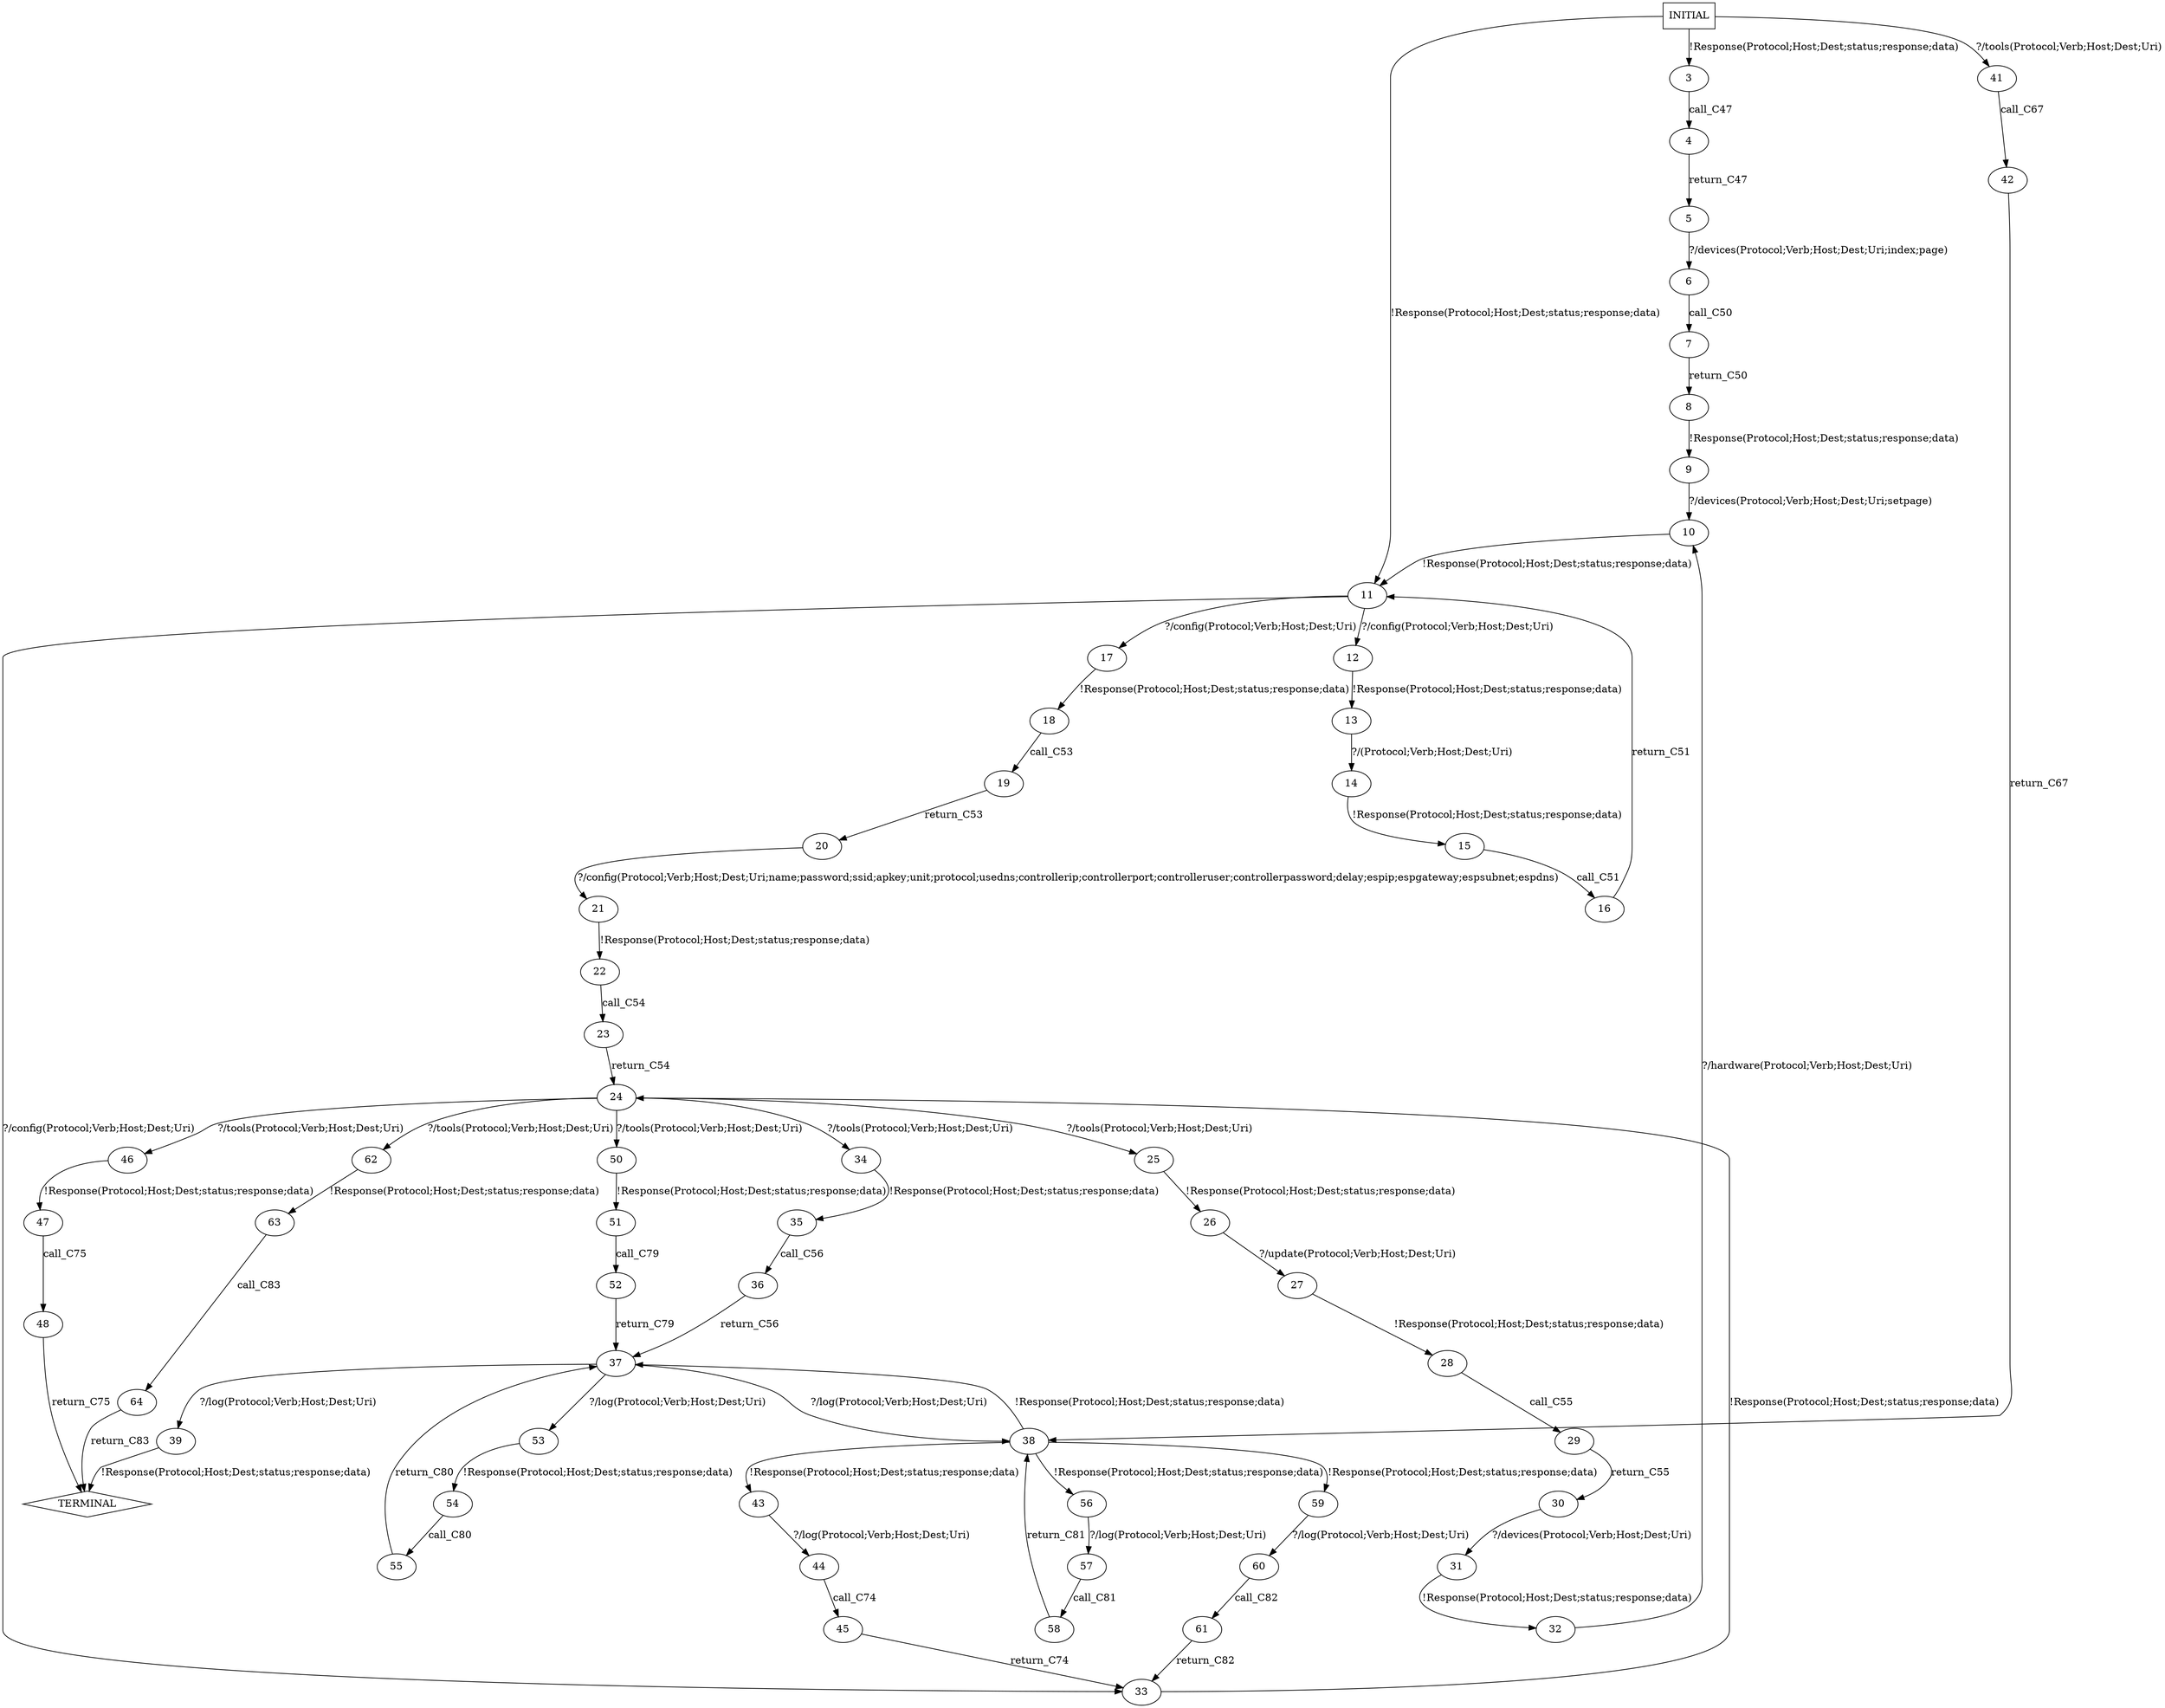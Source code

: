digraph G {
  0 [label="INITIAL",shape=box];
  1 [label="TERMINAL",shape=diamond];
  3 [label="3"];
  4 [label="4"];
  5 [label="5"];
  6 [label="6"];
  7 [label="7"];
  8 [label="8"];
  9 [label="9"];
  10 [label="10"];
  11 [label="11"];
  12 [label="12"];
  13 [label="13"];
  14 [label="14"];
  15 [label="15"];
  16 [label="16"];
  17 [label="17"];
  18 [label="18"];
  19 [label="19"];
  20 [label="20"];
  21 [label="21"];
  22 [label="22"];
  23 [label="23"];
  24 [label="24"];
  25 [label="25"];
  26 [label="26"];
  27 [label="27"];
  28 [label="28"];
  29 [label="29"];
  30 [label="30"];
  31 [label="31"];
  32 [label="32"];
  33 [label="33"];
  34 [label="34"];
  35 [label="35"];
  36 [label="36"];
  37 [label="37"];
  38 [label="38"];
  39 [label="39"];
  41 [label="41"];
  42 [label="42"];
  43 [label="43"];
  44 [label="44"];
  45 [label="45"];
  46 [label="46"];
  47 [label="47"];
  48 [label="48"];
  50 [label="50"];
  51 [label="51"];
  52 [label="52"];
  53 [label="53"];
  54 [label="54"];
  55 [label="55"];
  56 [label="56"];
  57 [label="57"];
  58 [label="58"];
  59 [label="59"];
  60 [label="60"];
  61 [label="61"];
  62 [label="62"];
  63 [label="63"];
  64 [label="64"];
0->3 [label="!Response(Protocol;Host;Dest;status;response;data)"];
3->4  [label="call_C47"];
4->5  [label="return_C47"];
5->6 [label="?/devices(Protocol;Verb;Host;Dest;Uri;index;page)"];
6->7  [label="call_C50"];
7->8  [label="return_C50"];
8->9 [label="!Response(Protocol;Host;Dest;status;response;data)"];
9->10 [label="?/devices(Protocol;Verb;Host;Dest;Uri;setpage)"];
10->11 [label="!Response(Protocol;Host;Dest;status;response;data)"];
11->17 [label="?/config(Protocol;Verb;Host;Dest;Uri)"];
11->12 [label="?/config(Protocol;Verb;Host;Dest;Uri)"];
11->33 [label="?/config(Protocol;Verb;Host;Dest;Uri)"];
12->13 [label="!Response(Protocol;Host;Dest;status;response;data)"];
13->14 [label="?/(Protocol;Verb;Host;Dest;Uri)"];
14->15 [label="!Response(Protocol;Host;Dest;status;response;data)"];
15->16  [label="call_C51"];
16->11  [label="return_C51"];
17->18 [label="!Response(Protocol;Host;Dest;status;response;data)"];
18->19  [label="call_C53"];
19->20  [label="return_C53"];
20->21 [label="?/config(Protocol;Verb;Host;Dest;Uri;name;password;ssid;apkey;unit;protocol;usedns;controllerip;controllerport;controlleruser;controllerpassword;delay;espip;espgateway;espsubnet;espdns)"];
21->22 [label="!Response(Protocol;Host;Dest;status;response;data)"];
22->23  [label="call_C54"];
23->24  [label="return_C54"];
24->46 [label="?/tools(Protocol;Verb;Host;Dest;Uri)"];
24->34 [label="?/tools(Protocol;Verb;Host;Dest;Uri)"];
24->50 [label="?/tools(Protocol;Verb;Host;Dest;Uri)"];
24->62 [label="?/tools(Protocol;Verb;Host;Dest;Uri)"];
24->25 [label="?/tools(Protocol;Verb;Host;Dest;Uri)"];
25->26 [label="!Response(Protocol;Host;Dest;status;response;data)"];
26->27 [label="?/update(Protocol;Verb;Host;Dest;Uri)"];
27->28 [label="!Response(Protocol;Host;Dest;status;response;data)"];
28->29  [label="call_C55"];
29->30  [label="return_C55"];
30->31 [label="?/devices(Protocol;Verb;Host;Dest;Uri)"];
31->32 [label="!Response(Protocol;Host;Dest;status;response;data)"];
32->10 [label="?/hardware(Protocol;Verb;Host;Dest;Uri)"];
33->24 [label="!Response(Protocol;Host;Dest;status;response;data)"];
34->35 [label="!Response(Protocol;Host;Dest;status;response;data)"];
35->36  [label="call_C56"];
36->37  [label="return_C56"];
37->53 [label="?/log(Protocol;Verb;Host;Dest;Uri)"];
37->39 [label="?/log(Protocol;Verb;Host;Dest;Uri)"];
37->38 [label="?/log(Protocol;Verb;Host;Dest;Uri)"];
38->56 [label="!Response(Protocol;Host;Dest;status;response;data)"];
38->59 [label="!Response(Protocol;Host;Dest;status;response;data)"];
38->43 [label="!Response(Protocol;Host;Dest;status;response;data)"];
38->37 [label="!Response(Protocol;Host;Dest;status;response;data)"];
39->1 [label="!Response(Protocol;Host;Dest;status;response;data)"];
0->41 [label="?/tools(Protocol;Verb;Host;Dest;Uri)"];
41->42  [label="call_C67"];
42->38  [label="return_C67"];
43->44 [label="?/log(Protocol;Verb;Host;Dest;Uri)"];
44->45  [label="call_C74"];
45->33  [label="return_C74"];
46->47 [label="!Response(Protocol;Host;Dest;status;response;data)"];
47->48  [label="call_C75"];
48->1  [label="return_C75"];
0->11 [label="!Response(Protocol;Host;Dest;status;response;data)"];
50->51 [label="!Response(Protocol;Host;Dest;status;response;data)"];
51->52  [label="call_C79"];
52->37  [label="return_C79"];
53->54 [label="!Response(Protocol;Host;Dest;status;response;data)"];
54->55  [label="call_C80"];
55->37  [label="return_C80"];
56->57 [label="?/log(Protocol;Verb;Host;Dest;Uri)"];
57->58  [label="call_C81"];
58->38  [label="return_C81"];
59->60 [label="?/log(Protocol;Verb;Host;Dest;Uri)"];
60->61  [label="call_C82"];
61->33  [label="return_C82"];
62->63 [label="!Response(Protocol;Host;Dest;status;response;data)"];
63->64  [label="call_C83"];
64->1  [label="return_C83"];
}
